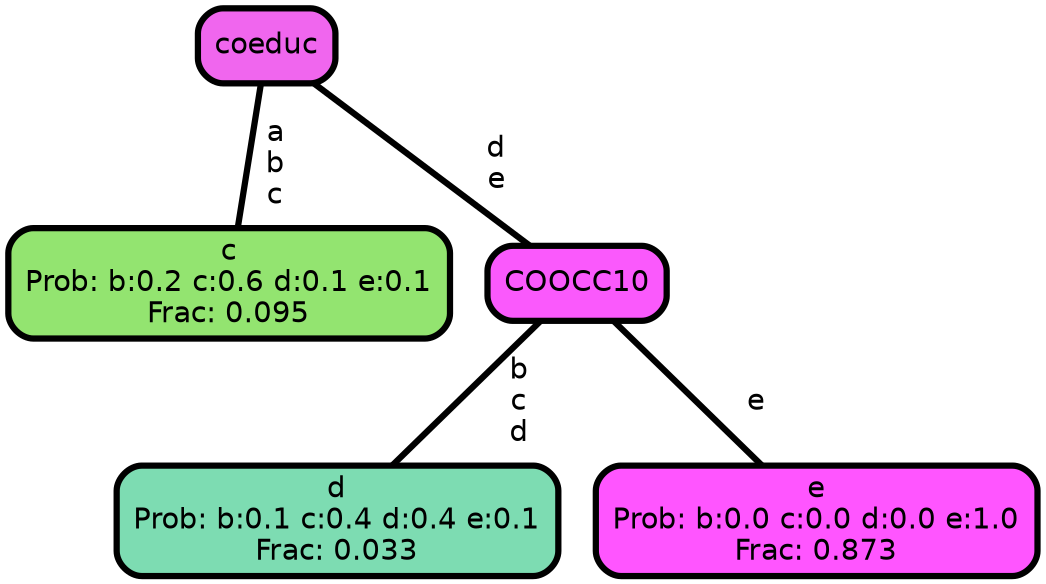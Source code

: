 graph Tree {
node [shape=box, style="filled, rounded",color="black",penwidth="3",fontcolor="black",                 fontname=helvetica] ;
graph [ranksep="0 equally", splines=straight,                 bgcolor=transparent, dpi=200] ;
edge [fontname=helvetica, color=black] ;
0 [label="c
Prob: b:0.2 c:0.6 d:0.1 e:0.1
Frac: 0.095", fillcolor="#93e470"] ;
1 [label="coeduc", fillcolor="#f066ee"] ;
2 [label="d
Prob: b:0.1 c:0.4 d:0.4 e:0.1
Frac: 0.033", fillcolor="#7ddcb2"] ;
3 [label="COOCC10", fillcolor="#fa59fc"] ;
4 [label="e
Prob: b:0.0 c:0.0 d:0.0 e:1.0
Frac: 0.873", fillcolor="#ff55ff"] ;
1 -- 0 [label=" a\n b\n c",penwidth=3] ;
1 -- 3 [label=" d\n e",penwidth=3] ;
3 -- 2 [label=" b\n c\n d",penwidth=3] ;
3 -- 4 [label=" e",penwidth=3] ;
{rank = same;}}